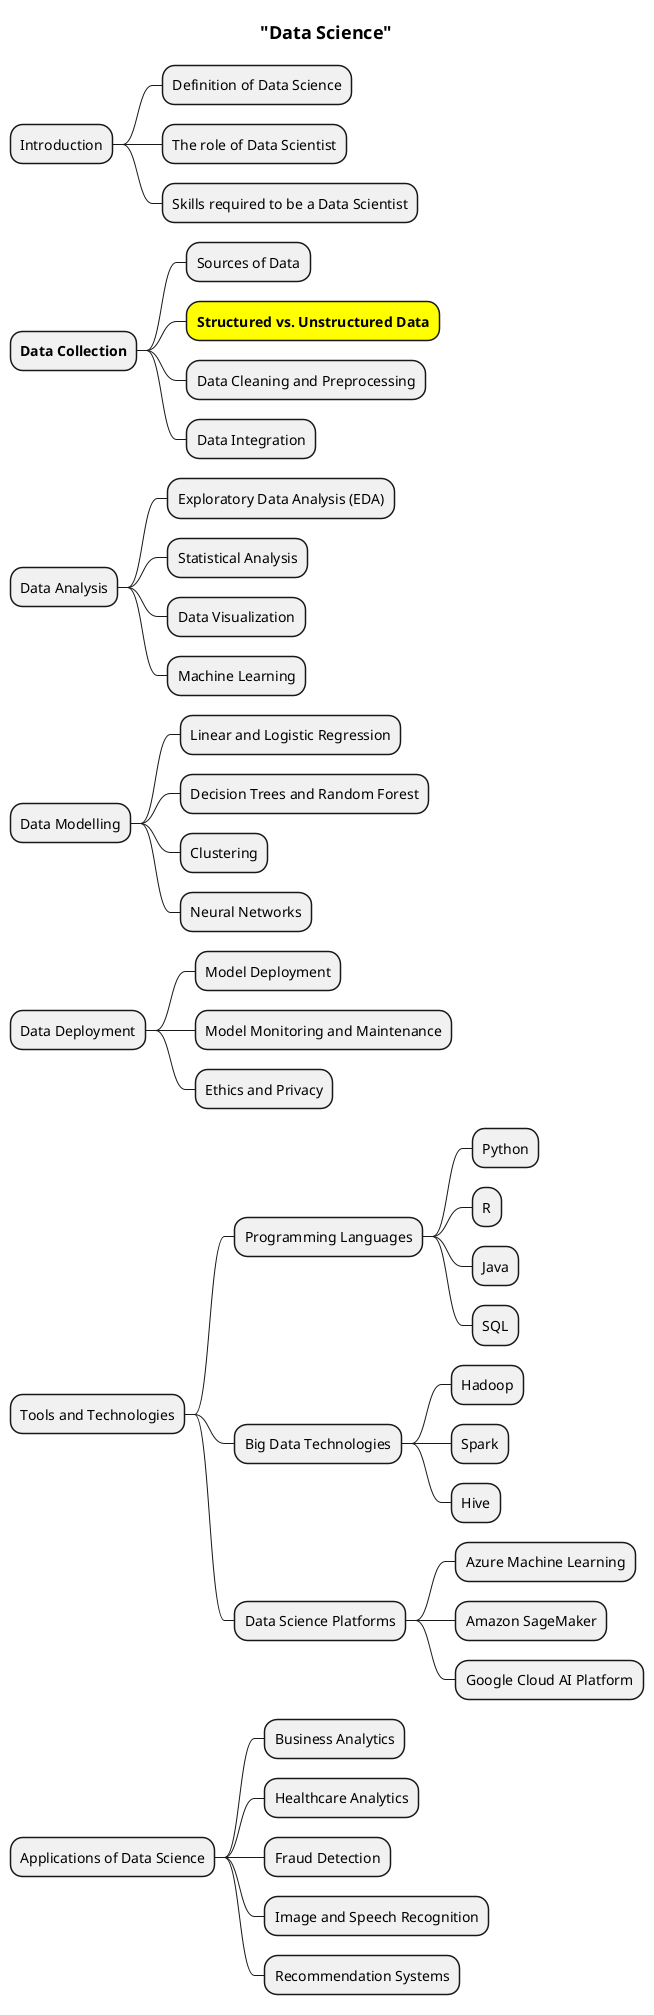 @startmindmap
title = "Data Science"

* Introduction
** Definition of Data Science
** The role of Data Scientist
** Skills required to be a Data Scientist

* **Data Collection**
** Sources of Data
**[#yellow] **Structured vs. Unstructured Data**
** Data Cleaning and Preprocessing
** Data Integration

* Data Analysis
** Exploratory Data Analysis (EDA)
** Statistical Analysis
** Data Visualization
** Machine Learning

* Data Modelling
** Linear and Logistic Regression
** Decision Trees and Random Forest
** Clustering
** Neural Networks

* Data Deployment
** Model Deployment
** Model Monitoring and Maintenance
** Ethics and Privacy

* Tools and Technologies
** Programming Languages
*** Python
*** R
*** Java
*** SQL
** Big Data Technologies
*** Hadoop
*** Spark
*** Hive
** Data Science Platforms
*** Azure Machine Learning
*** Amazon SageMaker
*** Google Cloud AI Platform

* Applications of Data Science
** Business Analytics
** Healthcare Analytics
** Fraud Detection
** Image and Speech Recognition
** Recommendation Systems

@endmindmap
